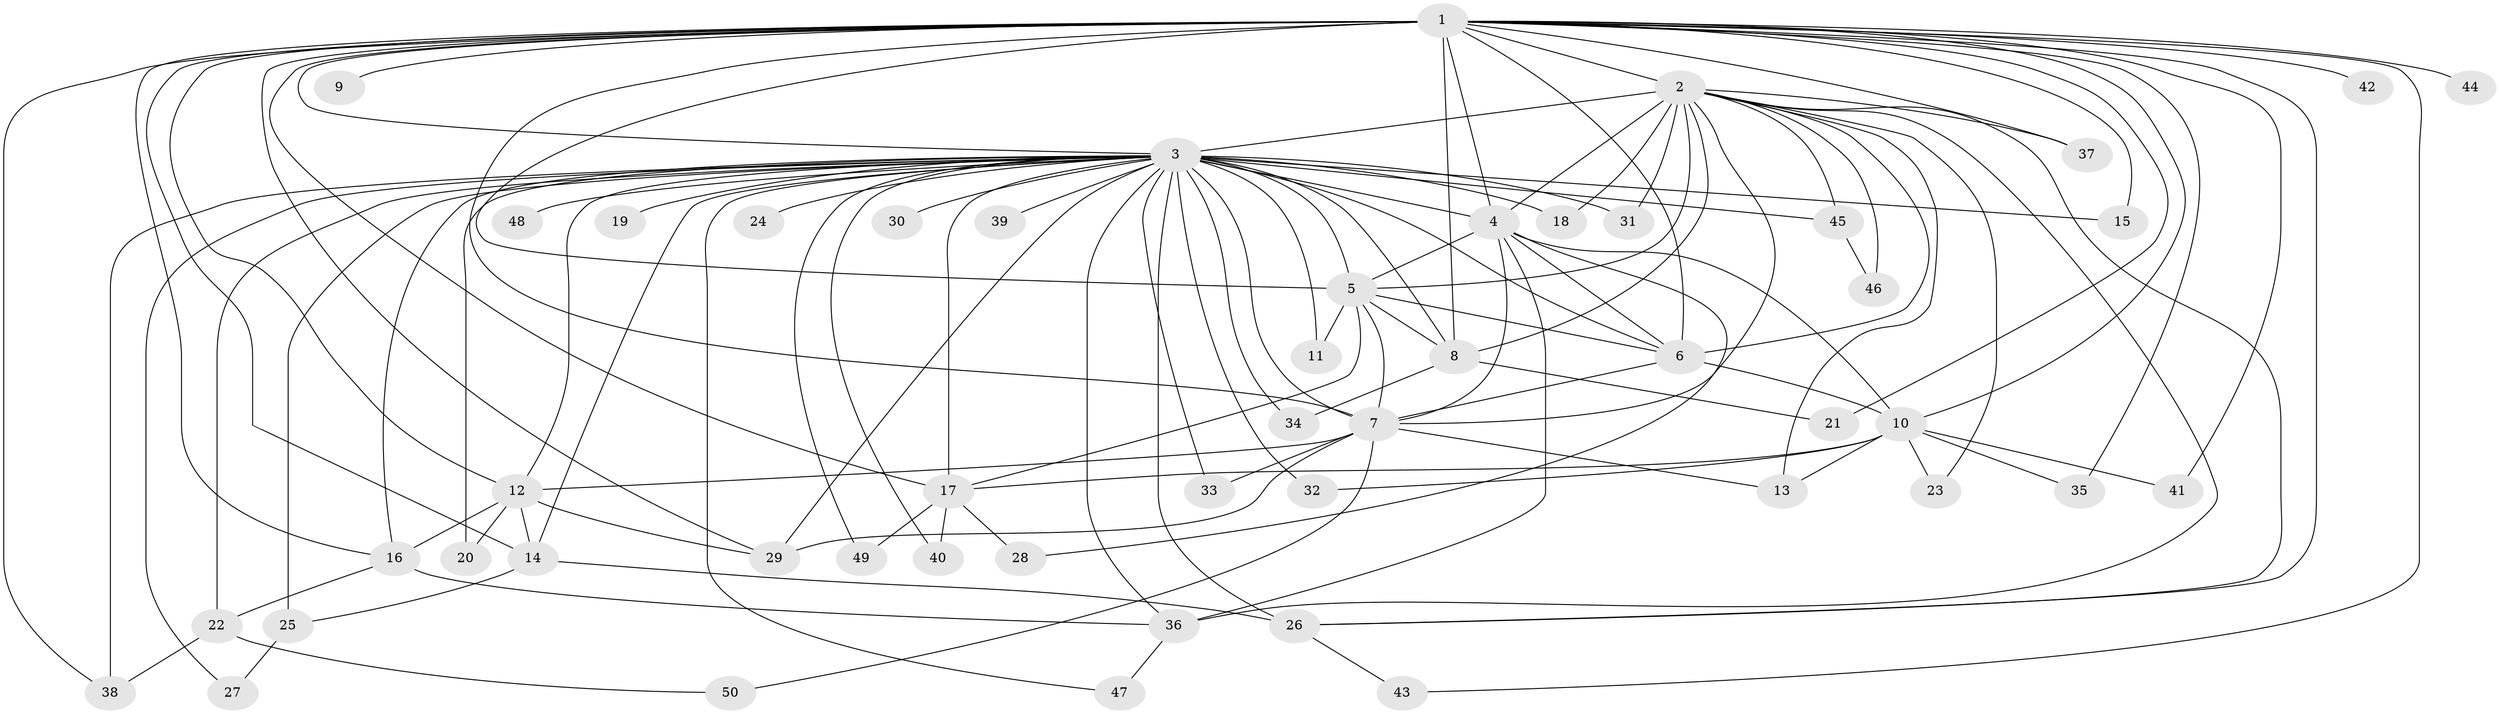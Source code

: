 // original degree distribution, {23: 0.04040404040404041, 12: 0.010101010101010102, 27: 0.010101010101010102, 13: 0.010101010101010102, 25: 0.010101010101010102, 16: 0.020202020202020204, 3: 0.1717171717171717, 5: 0.010101010101010102, 8: 0.010101010101010102, 4: 0.12121212121212122, 2: 0.5454545454545454, 7: 0.010101010101010102, 6: 0.030303030303030304}
// Generated by graph-tools (version 1.1) at 2025/34/03/09/25 02:34:49]
// undirected, 50 vertices, 115 edges
graph export_dot {
graph [start="1"]
  node [color=gray90,style=filled];
  1;
  2;
  3;
  4;
  5;
  6;
  7;
  8;
  9;
  10;
  11;
  12;
  13;
  14;
  15;
  16;
  17;
  18;
  19;
  20;
  21;
  22;
  23;
  24;
  25;
  26;
  27;
  28;
  29;
  30;
  31;
  32;
  33;
  34;
  35;
  36;
  37;
  38;
  39;
  40;
  41;
  42;
  43;
  44;
  45;
  46;
  47;
  48;
  49;
  50;
  1 -- 2 [weight=4.0];
  1 -- 3 [weight=5.0];
  1 -- 4 [weight=2.0];
  1 -- 5 [weight=4.0];
  1 -- 6 [weight=2.0];
  1 -- 7 [weight=2.0];
  1 -- 8 [weight=1.0];
  1 -- 9 [weight=2.0];
  1 -- 10 [weight=2.0];
  1 -- 12 [weight=2.0];
  1 -- 14 [weight=2.0];
  1 -- 15 [weight=1.0];
  1 -- 16 [weight=1.0];
  1 -- 17 [weight=1.0];
  1 -- 21 [weight=1.0];
  1 -- 26 [weight=1.0];
  1 -- 29 [weight=1.0];
  1 -- 35 [weight=1.0];
  1 -- 37 [weight=1.0];
  1 -- 38 [weight=1.0];
  1 -- 41 [weight=1.0];
  1 -- 42 [weight=2.0];
  1 -- 43 [weight=1.0];
  1 -- 44 [weight=2.0];
  2 -- 3 [weight=7.0];
  2 -- 4 [weight=3.0];
  2 -- 5 [weight=2.0];
  2 -- 6 [weight=2.0];
  2 -- 7 [weight=3.0];
  2 -- 8 [weight=1.0];
  2 -- 13 [weight=1.0];
  2 -- 18 [weight=1.0];
  2 -- 23 [weight=1.0];
  2 -- 26 [weight=1.0];
  2 -- 31 [weight=1.0];
  2 -- 36 [weight=1.0];
  2 -- 37 [weight=1.0];
  2 -- 45 [weight=1.0];
  2 -- 46 [weight=1.0];
  3 -- 4 [weight=3.0];
  3 -- 5 [weight=12.0];
  3 -- 6 [weight=3.0];
  3 -- 7 [weight=3.0];
  3 -- 8 [weight=1.0];
  3 -- 11 [weight=2.0];
  3 -- 12 [weight=1.0];
  3 -- 14 [weight=2.0];
  3 -- 15 [weight=1.0];
  3 -- 16 [weight=2.0];
  3 -- 17 [weight=2.0];
  3 -- 18 [weight=1.0];
  3 -- 19 [weight=1.0];
  3 -- 20 [weight=2.0];
  3 -- 22 [weight=2.0];
  3 -- 24 [weight=2.0];
  3 -- 25 [weight=1.0];
  3 -- 26 [weight=2.0];
  3 -- 27 [weight=1.0];
  3 -- 29 [weight=1.0];
  3 -- 30 [weight=2.0];
  3 -- 31 [weight=1.0];
  3 -- 32 [weight=1.0];
  3 -- 33 [weight=1.0];
  3 -- 34 [weight=1.0];
  3 -- 36 [weight=1.0];
  3 -- 38 [weight=2.0];
  3 -- 39 [weight=2.0];
  3 -- 40 [weight=1.0];
  3 -- 45 [weight=1.0];
  3 -- 47 [weight=1.0];
  3 -- 48 [weight=2.0];
  3 -- 49 [weight=1.0];
  4 -- 5 [weight=1.0];
  4 -- 6 [weight=1.0];
  4 -- 7 [weight=1.0];
  4 -- 10 [weight=1.0];
  4 -- 28 [weight=1.0];
  4 -- 36 [weight=1.0];
  5 -- 6 [weight=2.0];
  5 -- 7 [weight=1.0];
  5 -- 8 [weight=1.0];
  5 -- 11 [weight=1.0];
  5 -- 17 [weight=1.0];
  6 -- 7 [weight=1.0];
  6 -- 10 [weight=6.0];
  7 -- 12 [weight=1.0];
  7 -- 13 [weight=1.0];
  7 -- 29 [weight=1.0];
  7 -- 33 [weight=1.0];
  7 -- 50 [weight=1.0];
  8 -- 21 [weight=1.0];
  8 -- 34 [weight=1.0];
  10 -- 13 [weight=1.0];
  10 -- 17 [weight=1.0];
  10 -- 23 [weight=1.0];
  10 -- 32 [weight=1.0];
  10 -- 35 [weight=1.0];
  10 -- 41 [weight=1.0];
  12 -- 14 [weight=1.0];
  12 -- 16 [weight=1.0];
  12 -- 20 [weight=2.0];
  12 -- 29 [weight=1.0];
  14 -- 25 [weight=1.0];
  14 -- 26 [weight=1.0];
  16 -- 22 [weight=1.0];
  16 -- 36 [weight=1.0];
  17 -- 28 [weight=1.0];
  17 -- 40 [weight=1.0];
  17 -- 49 [weight=1.0];
  22 -- 38 [weight=2.0];
  22 -- 50 [weight=1.0];
  25 -- 27 [weight=1.0];
  26 -- 43 [weight=1.0];
  36 -- 47 [weight=1.0];
  45 -- 46 [weight=1.0];
}
